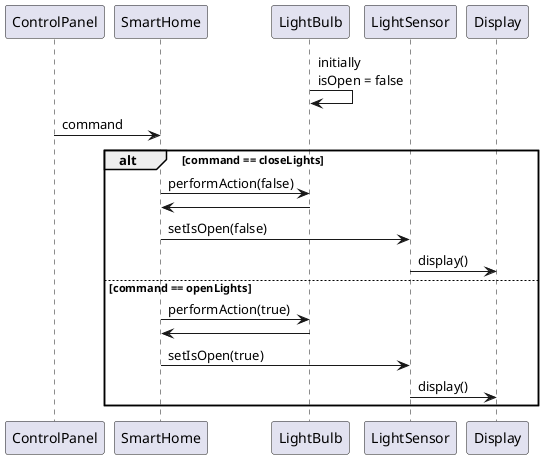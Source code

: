 @startuml
participant LightBulb order 300
participant ControlPanel order 100
participant SmartHome order 200
participant Display order 500
participant LightSensor order 400


LightBulb -> LightBulb: initially\nisOpen = false
ControlPanel -> SmartHome: command
alt command == closeLights
SmartHome -> LightBulb: performAction(false)
LightBulb -> SmartHome:
SmartHome -> LightSensor: setIsOpen(false)
LightSensor -> Display: display()
else command == openLights
SmartHome -> LightBulb: performAction(true)
LightBulb -> SmartHome:
SmartHome -> LightSensor: setIsOpen(true)
LightSensor -> Display: display()
end
@enduml